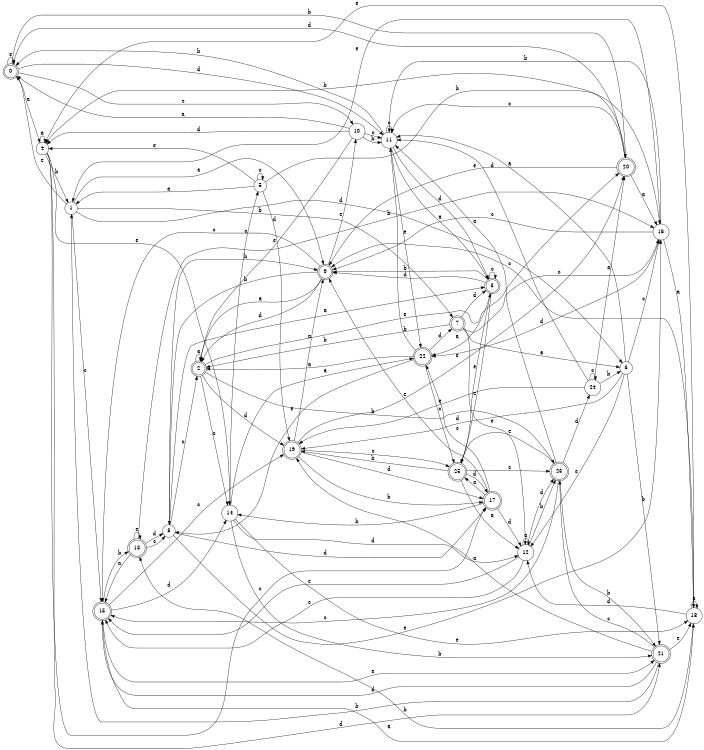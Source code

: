 digraph n21_9 {
__start0 [label="" shape="none"];

rankdir=LR;
size="8,5";

s0 [style="rounded,filled", color="black", fillcolor="white" shape="doublecircle", label="0"];
s1 [style="filled", color="black", fillcolor="white" shape="circle", label="1"];
s2 [style="rounded,filled", color="black", fillcolor="white" shape="doublecircle", label="2"];
s3 [style="rounded,filled", color="black", fillcolor="white" shape="doublecircle", label="3"];
s4 [style="filled", color="black", fillcolor="white" shape="circle", label="4"];
s5 [style="filled", color="black", fillcolor="white" shape="circle", label="5"];
s6 [style="filled", color="black", fillcolor="white" shape="circle", label="6"];
s7 [style="rounded,filled", color="black", fillcolor="white" shape="doublecircle", label="7"];
s8 [style="filled", color="black", fillcolor="white" shape="circle", label="8"];
s9 [style="rounded,filled", color="black", fillcolor="white" shape="doublecircle", label="9"];
s10 [style="filled", color="black", fillcolor="white" shape="circle", label="10"];
s11 [style="filled", color="black", fillcolor="white" shape="circle", label="11"];
s12 [style="filled", color="black", fillcolor="white" shape="circle", label="12"];
s13 [style="rounded,filled", color="black", fillcolor="white" shape="doublecircle", label="13"];
s14 [style="filled", color="black", fillcolor="white" shape="circle", label="14"];
s15 [style="rounded,filled", color="black", fillcolor="white" shape="doublecircle", label="15"];
s16 [style="filled", color="black", fillcolor="white" shape="circle", label="16"];
s17 [style="rounded,filled", color="black", fillcolor="white" shape="doublecircle", label="17"];
s18 [style="filled", color="black", fillcolor="white" shape="circle", label="18"];
s19 [style="rounded,filled", color="black", fillcolor="white" shape="doublecircle", label="19"];
s20 [style="rounded,filled", color="black", fillcolor="white" shape="doublecircle", label="20"];
s21 [style="rounded,filled", color="black", fillcolor="white" shape="doublecircle", label="21"];
s22 [style="rounded,filled", color="black", fillcolor="white" shape="doublecircle", label="22"];
s23 [style="rounded,filled", color="black", fillcolor="white" shape="doublecircle", label="23"];
s24 [style="filled", color="black", fillcolor="white" shape="circle", label="24"];
s25 [style="rounded,filled", color="black", fillcolor="white" shape="doublecircle", label="25"];
s0 -> s4 [label="a"];
s0 -> s20 [label="b"];
s0 -> s10 [label="c"];
s0 -> s11 [label="d"];
s0 -> s0 [label="e"];
s1 -> s9 [label="a"];
s1 -> s7 [label="b"];
s1 -> s15 [label="c"];
s1 -> s6 [label="d"];
s1 -> s0 [label="e"];
s2 -> s2 [label="a"];
s2 -> s23 [label="b"];
s2 -> s14 [label="c"];
s2 -> s19 [label="d"];
s2 -> s20 [label="e"];
s3 -> s22 [label="a"];
s3 -> s9 [label="b"];
s3 -> s3 [label="c"];
s3 -> s9 [label="d"];
s3 -> s25 [label="e"];
s4 -> s4 [label="a"];
s4 -> s1 [label="b"];
s4 -> s17 [label="c"];
s4 -> s21 [label="d"];
s4 -> s14 [label="e"];
s5 -> s1 [label="a"];
s5 -> s16 [label="b"];
s5 -> s5 [label="c"];
s5 -> s19 [label="d"];
s5 -> s4 [label="e"];
s6 -> s11 [label="a"];
s6 -> s21 [label="b"];
s6 -> s16 [label="c"];
s6 -> s19 [label="d"];
s6 -> s12 [label="e"];
s7 -> s6 [label="a"];
s7 -> s2 [label="b"];
s7 -> s16 [label="c"];
s7 -> s3 [label="d"];
s7 -> s12 [label="e"];
s8 -> s3 [label="a"];
s8 -> s9 [label="b"];
s8 -> s2 [label="c"];
s8 -> s17 [label="d"];
s8 -> s16 [label="e"];
s9 -> s2 [label="a"];
s9 -> s8 [label="b"];
s9 -> s15 [label="c"];
s9 -> s2 [label="d"];
s9 -> s10 [label="e"];
s10 -> s0 [label="a"];
s10 -> s11 [label="b"];
s10 -> s11 [label="c"];
s10 -> s4 [label="d"];
s10 -> s2 [label="e"];
s11 -> s3 [label="a"];
s11 -> s0 [label="b"];
s11 -> s11 [label="c"];
s11 -> s3 [label="d"];
s11 -> s22 [label="e"];
s12 -> s12 [label="a"];
s12 -> s23 [label="b"];
s12 -> s15 [label="c"];
s12 -> s23 [label="d"];
s12 -> s15 [label="e"];
s13 -> s15 [label="a"];
s13 -> s16 [label="b"];
s13 -> s8 [label="c"];
s13 -> s8 [label="d"];
s13 -> s13 [label="e"];
s14 -> s22 [label="a"];
s14 -> s21 [label="b"];
s14 -> s5 [label="c"];
s14 -> s12 [label="d"];
s14 -> s18 [label="e"];
s15 -> s18 [label="a"];
s15 -> s13 [label="b"];
s15 -> s19 [label="c"];
s15 -> s14 [label="d"];
s15 -> s21 [label="e"];
s16 -> s18 [label="a"];
s16 -> s11 [label="b"];
s16 -> s9 [label="c"];
s16 -> s22 [label="d"];
s16 -> s1 [label="e"];
s17 -> s25 [label="a"];
s17 -> s14 [label="b"];
s17 -> s22 [label="c"];
s17 -> s12 [label="d"];
s17 -> s9 [label="e"];
s18 -> s18 [label="a"];
s18 -> s13 [label="b"];
s18 -> s9 [label="c"];
s18 -> s12 [label="d"];
s18 -> s4 [label="e"];
s19 -> s9 [label="a"];
s19 -> s17 [label="b"];
s19 -> s25 [label="c"];
s19 -> s17 [label="d"];
s19 -> s20 [label="e"];
s20 -> s16 [label="a"];
s20 -> s4 [label="b"];
s20 -> s11 [label="c"];
s20 -> s0 [label="d"];
s20 -> s9 [label="e"];
s21 -> s19 [label="a"];
s21 -> s1 [label="b"];
s21 -> s23 [label="c"];
s21 -> s15 [label="d"];
s21 -> s18 [label="e"];
s22 -> s2 [label="a"];
s22 -> s11 [label="b"];
s22 -> s25 [label="c"];
s22 -> s7 [label="d"];
s22 -> s8 [label="e"];
s23 -> s11 [label="a"];
s23 -> s21 [label="b"];
s23 -> s15 [label="c"];
s23 -> s24 [label="d"];
s23 -> s25 [label="e"];
s24 -> s20 [label="a"];
s24 -> s6 [label="b"];
s24 -> s24 [label="c"];
s24 -> s11 [label="d"];
s24 -> s19 [label="e"];
s25 -> s12 [label="a"];
s25 -> s19 [label="b"];
s25 -> s23 [label="c"];
s25 -> s17 [label="d"];
s25 -> s3 [label="e"];

}